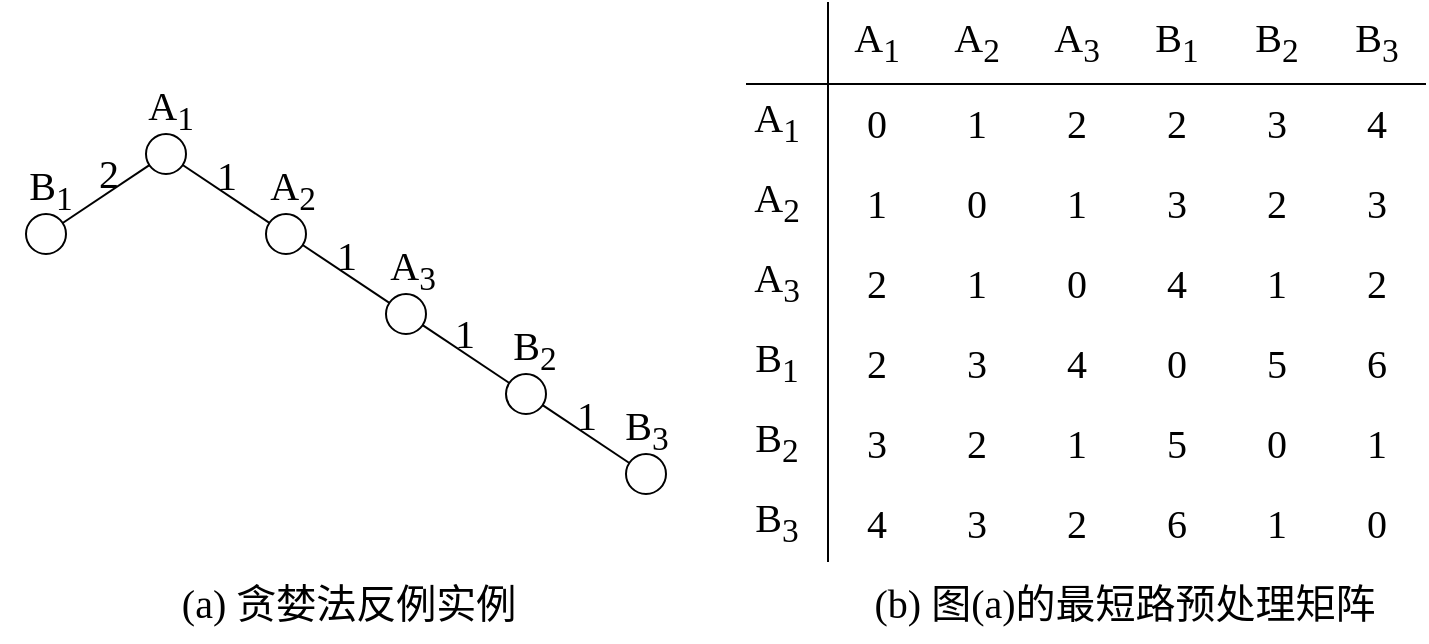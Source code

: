 <mxfile version="23.0.2" type="device">
  <diagram id="1e3qTzKw5sa4Een_o3Lu" name="第 1 页">
    <mxGraphModel dx="954" dy="674" grid="1" gridSize="10" guides="1" tooltips="1" connect="1" arrows="1" fold="1" page="1" pageScale="1" pageWidth="827" pageHeight="1169" math="0" shadow="0">
      <root>
        <mxCell id="0" />
        <mxCell id="1" parent="0" />
        <mxCell id="KvOYvGp31VuUE-TD4UOd-2" value="" style="group;strokeWidth=1;" parent="1" vertex="1" connectable="0">
          <mxGeometry x="67" y="40" width="713" height="320" as="geometry" />
        </mxCell>
        <mxCell id="2BUXaThUyLYa7moucHsJ-1" value="&lt;font style=&quot;font-size: 20px;&quot; face=&quot;Times New Roman&quot;&gt;A&lt;sub&gt;1&lt;/sub&gt;&lt;/font&gt;" style="text;html=1;align=center;verticalAlign=middle;resizable=0;points=[];autosize=1;strokeColor=none;fillColor=none;strokeWidth=1;" parent="KvOYvGp31VuUE-TD4UOd-2" vertex="1">
          <mxGeometry x="413" width="50" height="40" as="geometry" />
        </mxCell>
        <mxCell id="2BUXaThUyLYa7moucHsJ-2" value="&lt;font face=&quot;Times New Roman&quot;&gt;&lt;span style=&quot;font-size: 20px;&quot;&gt;A&lt;sub&gt;2&lt;/sub&gt;&lt;/span&gt;&lt;/font&gt;" style="text;html=1;align=center;verticalAlign=middle;resizable=0;points=[];autosize=1;strokeColor=none;fillColor=none;strokeWidth=1;" parent="KvOYvGp31VuUE-TD4UOd-2" vertex="1">
          <mxGeometry x="463" width="50" height="40" as="geometry" />
        </mxCell>
        <mxCell id="2BUXaThUyLYa7moucHsJ-3" value="&lt;font face=&quot;Times New Roman&quot;&gt;&lt;span style=&quot;font-size: 20px;&quot;&gt;B&lt;sub&gt;1&lt;/sub&gt;&lt;/span&gt;&lt;/font&gt;" style="text;html=1;align=center;verticalAlign=middle;resizable=0;points=[];autosize=1;strokeColor=none;fillColor=none;strokeWidth=1;" parent="KvOYvGp31VuUE-TD4UOd-2" vertex="1">
          <mxGeometry x="563" width="50" height="40" as="geometry" />
        </mxCell>
        <mxCell id="2BUXaThUyLYa7moucHsJ-4" value="&lt;font face=&quot;Times New Roman&quot;&gt;&lt;span style=&quot;font-size: 20px;&quot;&gt;A&lt;sub&gt;3&lt;/sub&gt;&lt;/span&gt;&lt;/font&gt;" style="text;html=1;align=center;verticalAlign=middle;resizable=0;points=[];autosize=1;strokeColor=none;fillColor=none;strokeWidth=1;" parent="KvOYvGp31VuUE-TD4UOd-2" vertex="1">
          <mxGeometry x="513" width="50" height="40" as="geometry" />
        </mxCell>
        <mxCell id="2BUXaThUyLYa7moucHsJ-5" value="&lt;font face=&quot;Times New Roman&quot;&gt;&lt;span style=&quot;font-size: 20px;&quot;&gt;B&lt;sub&gt;2&lt;/sub&gt;&lt;/span&gt;&lt;/font&gt;" style="text;html=1;align=center;verticalAlign=middle;resizable=0;points=[];autosize=1;strokeColor=none;fillColor=none;strokeWidth=1;" parent="KvOYvGp31VuUE-TD4UOd-2" vertex="1">
          <mxGeometry x="613" width="50" height="40" as="geometry" />
        </mxCell>
        <mxCell id="2BUXaThUyLYa7moucHsJ-6" value="&lt;font face=&quot;Times New Roman&quot;&gt;&lt;span style=&quot;font-size: 20px;&quot;&gt;B&lt;sub&gt;3&lt;/sub&gt;&lt;/span&gt;&lt;/font&gt;" style="text;html=1;align=center;verticalAlign=middle;resizable=0;points=[];autosize=1;strokeColor=none;fillColor=none;strokeWidth=1;" parent="KvOYvGp31VuUE-TD4UOd-2" vertex="1">
          <mxGeometry x="663" width="50" height="40" as="geometry" />
        </mxCell>
        <mxCell id="2BUXaThUyLYa7moucHsJ-7" value="&lt;font face=&quot;Times New Roman&quot;&gt;&lt;span style=&quot;font-size: 20px;&quot;&gt;0&lt;/span&gt;&lt;/font&gt;" style="text;html=1;align=center;verticalAlign=middle;resizable=0;points=[];autosize=1;strokeColor=none;fillColor=none;strokeWidth=1;" parent="KvOYvGp31VuUE-TD4UOd-2" vertex="1">
          <mxGeometry x="423" y="40" width="30" height="40" as="geometry" />
        </mxCell>
        <mxCell id="2BUXaThUyLYa7moucHsJ-8" value="&lt;font face=&quot;Times New Roman&quot;&gt;&lt;span style=&quot;font-size: 20px;&quot;&gt;1&lt;/span&gt;&lt;/font&gt;" style="text;html=1;align=center;verticalAlign=middle;resizable=0;points=[];autosize=1;strokeColor=none;fillColor=none;strokeWidth=1;" parent="KvOYvGp31VuUE-TD4UOd-2" vertex="1">
          <mxGeometry x="473" y="40" width="30" height="40" as="geometry" />
        </mxCell>
        <mxCell id="2BUXaThUyLYa7moucHsJ-9" value="&lt;font face=&quot;Times New Roman&quot;&gt;&lt;span style=&quot;font-size: 20px;&quot;&gt;2&lt;/span&gt;&lt;/font&gt;" style="text;html=1;align=center;verticalAlign=middle;resizable=0;points=[];autosize=1;strokeColor=none;fillColor=none;strokeWidth=1;" parent="KvOYvGp31VuUE-TD4UOd-2" vertex="1">
          <mxGeometry x="573" y="40" width="30" height="40" as="geometry" />
        </mxCell>
        <mxCell id="2BUXaThUyLYa7moucHsJ-10" value="&lt;font face=&quot;Times New Roman&quot;&gt;&lt;span style=&quot;font-size: 20px;&quot;&gt;2&lt;/span&gt;&lt;/font&gt;" style="text;html=1;align=center;verticalAlign=middle;resizable=0;points=[];autosize=1;strokeColor=none;fillColor=none;strokeWidth=1;" parent="KvOYvGp31VuUE-TD4UOd-2" vertex="1">
          <mxGeometry x="523" y="40" width="30" height="40" as="geometry" />
        </mxCell>
        <mxCell id="2BUXaThUyLYa7moucHsJ-11" value="&lt;font face=&quot;Times New Roman&quot;&gt;&lt;span style=&quot;font-size: 20px;&quot;&gt;3&lt;/span&gt;&lt;/font&gt;" style="text;html=1;align=center;verticalAlign=middle;resizable=0;points=[];autosize=1;strokeColor=none;fillColor=none;strokeWidth=1;" parent="KvOYvGp31VuUE-TD4UOd-2" vertex="1">
          <mxGeometry x="623" y="40" width="30" height="40" as="geometry" />
        </mxCell>
        <mxCell id="2BUXaThUyLYa7moucHsJ-12" value="&lt;font face=&quot;Times New Roman&quot;&gt;&lt;span style=&quot;font-size: 20px;&quot;&gt;4&lt;/span&gt;&lt;/font&gt;" style="text;html=1;align=center;verticalAlign=middle;resizable=0;points=[];autosize=1;strokeColor=none;fillColor=none;strokeWidth=1;" parent="KvOYvGp31VuUE-TD4UOd-2" vertex="1">
          <mxGeometry x="673" y="40" width="30" height="40" as="geometry" />
        </mxCell>
        <mxCell id="2BUXaThUyLYa7moucHsJ-13" value="&lt;font face=&quot;Times New Roman&quot;&gt;&lt;span style=&quot;font-size: 20px;&quot;&gt;1&lt;/span&gt;&lt;/font&gt;" style="text;html=1;align=center;verticalAlign=middle;resizable=0;points=[];autosize=1;strokeColor=none;fillColor=none;strokeWidth=1;" parent="KvOYvGp31VuUE-TD4UOd-2" vertex="1">
          <mxGeometry x="423" y="80" width="30" height="40" as="geometry" />
        </mxCell>
        <mxCell id="2BUXaThUyLYa7moucHsJ-14" value="&lt;font face=&quot;Times New Roman&quot;&gt;&lt;span style=&quot;font-size: 20px;&quot;&gt;0&lt;/span&gt;&lt;/font&gt;" style="text;html=1;align=center;verticalAlign=middle;resizable=0;points=[];autosize=1;strokeColor=none;fillColor=none;strokeWidth=1;" parent="KvOYvGp31VuUE-TD4UOd-2" vertex="1">
          <mxGeometry x="473" y="80" width="30" height="40" as="geometry" />
        </mxCell>
        <mxCell id="2BUXaThUyLYa7moucHsJ-15" value="&lt;font face=&quot;Times New Roman&quot;&gt;&lt;span style=&quot;font-size: 20px;&quot;&gt;3&lt;/span&gt;&lt;/font&gt;" style="text;html=1;align=center;verticalAlign=middle;resizable=0;points=[];autosize=1;strokeColor=none;fillColor=none;strokeWidth=1;" parent="KvOYvGp31VuUE-TD4UOd-2" vertex="1">
          <mxGeometry x="573" y="80" width="30" height="40" as="geometry" />
        </mxCell>
        <mxCell id="2BUXaThUyLYa7moucHsJ-16" value="&lt;font face=&quot;Times New Roman&quot;&gt;&lt;span style=&quot;font-size: 20px;&quot;&gt;1&lt;/span&gt;&lt;/font&gt;" style="text;html=1;align=center;verticalAlign=middle;resizable=0;points=[];autosize=1;strokeColor=none;fillColor=none;strokeWidth=1;" parent="KvOYvGp31VuUE-TD4UOd-2" vertex="1">
          <mxGeometry x="523" y="80" width="30" height="40" as="geometry" />
        </mxCell>
        <mxCell id="2BUXaThUyLYa7moucHsJ-17" value="&lt;font face=&quot;Times New Roman&quot;&gt;&lt;span style=&quot;font-size: 20px;&quot;&gt;2&lt;/span&gt;&lt;/font&gt;" style="text;html=1;align=center;verticalAlign=middle;resizable=0;points=[];autosize=1;strokeColor=none;fillColor=none;strokeWidth=1;" parent="KvOYvGp31VuUE-TD4UOd-2" vertex="1">
          <mxGeometry x="623" y="80" width="30" height="40" as="geometry" />
        </mxCell>
        <mxCell id="2BUXaThUyLYa7moucHsJ-18" value="&lt;font face=&quot;Times New Roman&quot;&gt;&lt;span style=&quot;font-size: 20px;&quot;&gt;3&lt;/span&gt;&lt;/font&gt;" style="text;html=1;align=center;verticalAlign=middle;resizable=0;points=[];autosize=1;strokeColor=none;fillColor=none;strokeWidth=1;" parent="KvOYvGp31VuUE-TD4UOd-2" vertex="1">
          <mxGeometry x="673" y="80" width="30" height="40" as="geometry" />
        </mxCell>
        <mxCell id="2BUXaThUyLYa7moucHsJ-19" value="&lt;font face=&quot;Times New Roman&quot;&gt;&lt;span style=&quot;font-size: 20px;&quot;&gt;2&lt;/span&gt;&lt;/font&gt;" style="text;html=1;align=center;verticalAlign=middle;resizable=0;points=[];autosize=1;strokeColor=none;fillColor=none;strokeWidth=1;" parent="KvOYvGp31VuUE-TD4UOd-2" vertex="1">
          <mxGeometry x="423" y="120" width="30" height="40" as="geometry" />
        </mxCell>
        <mxCell id="2BUXaThUyLYa7moucHsJ-20" value="&lt;font face=&quot;Times New Roman&quot;&gt;&lt;span style=&quot;font-size: 20px;&quot;&gt;1&lt;/span&gt;&lt;/font&gt;" style="text;html=1;align=center;verticalAlign=middle;resizable=0;points=[];autosize=1;strokeColor=none;fillColor=none;strokeWidth=1;" parent="KvOYvGp31VuUE-TD4UOd-2" vertex="1">
          <mxGeometry x="473" y="120" width="30" height="40" as="geometry" />
        </mxCell>
        <mxCell id="2BUXaThUyLYa7moucHsJ-21" value="&lt;font face=&quot;Times New Roman&quot;&gt;&lt;span style=&quot;font-size: 20px;&quot;&gt;4&lt;/span&gt;&lt;/font&gt;" style="text;html=1;align=center;verticalAlign=middle;resizable=0;points=[];autosize=1;strokeColor=none;fillColor=none;strokeWidth=1;" parent="KvOYvGp31VuUE-TD4UOd-2" vertex="1">
          <mxGeometry x="573" y="120" width="30" height="40" as="geometry" />
        </mxCell>
        <mxCell id="2BUXaThUyLYa7moucHsJ-22" value="&lt;font face=&quot;Times New Roman&quot;&gt;&lt;span style=&quot;font-size: 20px;&quot;&gt;0&lt;/span&gt;&lt;/font&gt;" style="text;html=1;align=center;verticalAlign=middle;resizable=0;points=[];autosize=1;strokeColor=none;fillColor=none;strokeWidth=1;" parent="KvOYvGp31VuUE-TD4UOd-2" vertex="1">
          <mxGeometry x="523" y="120" width="30" height="40" as="geometry" />
        </mxCell>
        <mxCell id="2BUXaThUyLYa7moucHsJ-23" value="&lt;font face=&quot;Times New Roman&quot;&gt;&lt;span style=&quot;font-size: 20px;&quot;&gt;1&lt;/span&gt;&lt;/font&gt;" style="text;html=1;align=center;verticalAlign=middle;resizable=0;points=[];autosize=1;strokeColor=none;fillColor=none;strokeWidth=1;" parent="KvOYvGp31VuUE-TD4UOd-2" vertex="1">
          <mxGeometry x="623" y="120" width="30" height="40" as="geometry" />
        </mxCell>
        <mxCell id="2BUXaThUyLYa7moucHsJ-24" value="&lt;font face=&quot;Times New Roman&quot;&gt;&lt;span style=&quot;font-size: 20px;&quot;&gt;2&lt;/span&gt;&lt;/font&gt;" style="text;html=1;align=center;verticalAlign=middle;resizable=0;points=[];autosize=1;strokeColor=none;fillColor=none;strokeWidth=1;" parent="KvOYvGp31VuUE-TD4UOd-2" vertex="1">
          <mxGeometry x="673" y="120" width="30" height="40" as="geometry" />
        </mxCell>
        <mxCell id="2BUXaThUyLYa7moucHsJ-25" value="&lt;font face=&quot;Times New Roman&quot;&gt;&lt;span style=&quot;font-size: 20px;&quot;&gt;2&lt;/span&gt;&lt;/font&gt;" style="text;html=1;align=center;verticalAlign=middle;resizable=0;points=[];autosize=1;strokeColor=none;fillColor=none;strokeWidth=1;" parent="KvOYvGp31VuUE-TD4UOd-2" vertex="1">
          <mxGeometry x="423" y="160" width="30" height="40" as="geometry" />
        </mxCell>
        <mxCell id="2BUXaThUyLYa7moucHsJ-26" value="&lt;font face=&quot;Times New Roman&quot;&gt;&lt;span style=&quot;font-size: 20px;&quot;&gt;3&lt;/span&gt;&lt;/font&gt;" style="text;html=1;align=center;verticalAlign=middle;resizable=0;points=[];autosize=1;strokeColor=none;fillColor=none;strokeWidth=1;" parent="KvOYvGp31VuUE-TD4UOd-2" vertex="1">
          <mxGeometry x="473" y="160" width="30" height="40" as="geometry" />
        </mxCell>
        <mxCell id="2BUXaThUyLYa7moucHsJ-27" value="&lt;font face=&quot;Times New Roman&quot;&gt;&lt;span style=&quot;font-size: 20px;&quot;&gt;0&lt;/span&gt;&lt;/font&gt;" style="text;html=1;align=center;verticalAlign=middle;resizable=0;points=[];autosize=1;strokeColor=none;fillColor=none;strokeWidth=1;" parent="KvOYvGp31VuUE-TD4UOd-2" vertex="1">
          <mxGeometry x="573" y="160" width="30" height="40" as="geometry" />
        </mxCell>
        <mxCell id="2BUXaThUyLYa7moucHsJ-28" value="&lt;font face=&quot;Times New Roman&quot;&gt;&lt;span style=&quot;font-size: 20px;&quot;&gt;4&lt;/span&gt;&lt;/font&gt;" style="text;html=1;align=center;verticalAlign=middle;resizable=0;points=[];autosize=1;strokeColor=none;fillColor=none;strokeWidth=1;" parent="KvOYvGp31VuUE-TD4UOd-2" vertex="1">
          <mxGeometry x="523" y="160" width="30" height="40" as="geometry" />
        </mxCell>
        <mxCell id="2BUXaThUyLYa7moucHsJ-29" value="&lt;font face=&quot;Times New Roman&quot;&gt;&lt;span style=&quot;font-size: 20px;&quot;&gt;5&lt;/span&gt;&lt;/font&gt;" style="text;html=1;align=center;verticalAlign=middle;resizable=0;points=[];autosize=1;strokeColor=none;fillColor=none;strokeWidth=1;" parent="KvOYvGp31VuUE-TD4UOd-2" vertex="1">
          <mxGeometry x="623" y="160" width="30" height="40" as="geometry" />
        </mxCell>
        <mxCell id="2BUXaThUyLYa7moucHsJ-30" value="&lt;font face=&quot;Times New Roman&quot;&gt;&lt;span style=&quot;font-size: 20px;&quot;&gt;6&lt;/span&gt;&lt;/font&gt;" style="text;html=1;align=center;verticalAlign=middle;resizable=0;points=[];autosize=1;strokeColor=none;fillColor=none;strokeWidth=1;" parent="KvOYvGp31VuUE-TD4UOd-2" vertex="1">
          <mxGeometry x="673" y="160" width="30" height="40" as="geometry" />
        </mxCell>
        <mxCell id="2BUXaThUyLYa7moucHsJ-31" value="&lt;font face=&quot;Times New Roman&quot;&gt;&lt;span style=&quot;font-size: 20px;&quot;&gt;3&lt;/span&gt;&lt;/font&gt;" style="text;html=1;align=center;verticalAlign=middle;resizable=0;points=[];autosize=1;strokeColor=none;fillColor=none;strokeWidth=1;" parent="KvOYvGp31VuUE-TD4UOd-2" vertex="1">
          <mxGeometry x="423" y="200" width="30" height="40" as="geometry" />
        </mxCell>
        <mxCell id="2BUXaThUyLYa7moucHsJ-32" value="&lt;font face=&quot;Times New Roman&quot;&gt;&lt;span style=&quot;font-size: 20px;&quot;&gt;2&lt;/span&gt;&lt;/font&gt;" style="text;html=1;align=center;verticalAlign=middle;resizable=0;points=[];autosize=1;strokeColor=none;fillColor=none;strokeWidth=1;" parent="KvOYvGp31VuUE-TD4UOd-2" vertex="1">
          <mxGeometry x="473" y="200" width="30" height="40" as="geometry" />
        </mxCell>
        <mxCell id="2BUXaThUyLYa7moucHsJ-33" value="&lt;font face=&quot;Times New Roman&quot;&gt;&lt;span style=&quot;font-size: 20px;&quot;&gt;5&lt;/span&gt;&lt;/font&gt;" style="text;html=1;align=center;verticalAlign=middle;resizable=0;points=[];autosize=1;strokeColor=none;fillColor=none;strokeWidth=1;" parent="KvOYvGp31VuUE-TD4UOd-2" vertex="1">
          <mxGeometry x="573" y="200" width="30" height="40" as="geometry" />
        </mxCell>
        <mxCell id="2BUXaThUyLYa7moucHsJ-34" value="&lt;font face=&quot;Times New Roman&quot;&gt;&lt;span style=&quot;font-size: 20px;&quot;&gt;1&lt;/span&gt;&lt;/font&gt;" style="text;html=1;align=center;verticalAlign=middle;resizable=0;points=[];autosize=1;strokeColor=none;fillColor=none;strokeWidth=1;" parent="KvOYvGp31VuUE-TD4UOd-2" vertex="1">
          <mxGeometry x="523" y="200" width="30" height="40" as="geometry" />
        </mxCell>
        <mxCell id="2BUXaThUyLYa7moucHsJ-35" value="&lt;font face=&quot;Times New Roman&quot;&gt;&lt;span style=&quot;font-size: 20px;&quot;&gt;0&lt;/span&gt;&lt;/font&gt;" style="text;html=1;align=center;verticalAlign=middle;resizable=0;points=[];autosize=1;strokeColor=none;fillColor=none;strokeWidth=1;" parent="KvOYvGp31VuUE-TD4UOd-2" vertex="1">
          <mxGeometry x="623" y="200" width="30" height="40" as="geometry" />
        </mxCell>
        <mxCell id="2BUXaThUyLYa7moucHsJ-36" value="&lt;font face=&quot;Times New Roman&quot;&gt;&lt;span style=&quot;font-size: 20px;&quot;&gt;1&lt;/span&gt;&lt;/font&gt;" style="text;html=1;align=center;verticalAlign=middle;resizable=0;points=[];autosize=1;strokeColor=none;fillColor=none;strokeWidth=1;" parent="KvOYvGp31VuUE-TD4UOd-2" vertex="1">
          <mxGeometry x="673" y="200" width="30" height="40" as="geometry" />
        </mxCell>
        <mxCell id="2BUXaThUyLYa7moucHsJ-37" value="&lt;font face=&quot;Times New Roman&quot;&gt;&lt;span style=&quot;font-size: 20px;&quot;&gt;4&lt;/span&gt;&lt;/font&gt;" style="text;html=1;align=center;verticalAlign=middle;resizable=0;points=[];autosize=1;strokeColor=none;fillColor=none;strokeWidth=1;" parent="KvOYvGp31VuUE-TD4UOd-2" vertex="1">
          <mxGeometry x="423" y="240" width="30" height="40" as="geometry" />
        </mxCell>
        <mxCell id="2BUXaThUyLYa7moucHsJ-38" value="&lt;font face=&quot;Times New Roman&quot;&gt;&lt;span style=&quot;font-size: 20px;&quot;&gt;3&lt;/span&gt;&lt;/font&gt;" style="text;html=1;align=center;verticalAlign=middle;resizable=0;points=[];autosize=1;strokeColor=none;fillColor=none;strokeWidth=1;" parent="KvOYvGp31VuUE-TD4UOd-2" vertex="1">
          <mxGeometry x="473" y="240" width="30" height="40" as="geometry" />
        </mxCell>
        <mxCell id="2BUXaThUyLYa7moucHsJ-39" value="&lt;font face=&quot;Times New Roman&quot;&gt;&lt;span style=&quot;font-size: 20px;&quot;&gt;6&lt;/span&gt;&lt;/font&gt;" style="text;html=1;align=center;verticalAlign=middle;resizable=0;points=[];autosize=1;strokeColor=none;fillColor=none;strokeWidth=1;" parent="KvOYvGp31VuUE-TD4UOd-2" vertex="1">
          <mxGeometry x="573" y="240" width="30" height="40" as="geometry" />
        </mxCell>
        <mxCell id="2BUXaThUyLYa7moucHsJ-40" value="&lt;font face=&quot;Times New Roman&quot;&gt;&lt;span style=&quot;font-size: 20px;&quot;&gt;2&lt;/span&gt;&lt;/font&gt;" style="text;html=1;align=center;verticalAlign=middle;resizable=0;points=[];autosize=1;strokeColor=none;fillColor=none;strokeWidth=1;" parent="KvOYvGp31VuUE-TD4UOd-2" vertex="1">
          <mxGeometry x="523" y="240" width="30" height="40" as="geometry" />
        </mxCell>
        <mxCell id="2BUXaThUyLYa7moucHsJ-41" value="&lt;font face=&quot;Times New Roman&quot;&gt;&lt;span style=&quot;font-size: 20px;&quot;&gt;1&lt;/span&gt;&lt;/font&gt;" style="text;html=1;align=center;verticalAlign=middle;resizable=0;points=[];autosize=1;strokeColor=none;fillColor=none;strokeWidth=1;" parent="KvOYvGp31VuUE-TD4UOd-2" vertex="1">
          <mxGeometry x="623" y="240" width="30" height="40" as="geometry" />
        </mxCell>
        <mxCell id="2BUXaThUyLYa7moucHsJ-42" value="&lt;font face=&quot;Times New Roman&quot;&gt;&lt;span style=&quot;font-size: 20px;&quot;&gt;0&lt;/span&gt;&lt;/font&gt;" style="text;html=1;align=center;verticalAlign=middle;resizable=0;points=[];autosize=1;strokeColor=none;fillColor=none;strokeWidth=1;" parent="KvOYvGp31VuUE-TD4UOd-2" vertex="1">
          <mxGeometry x="673" y="240" width="30" height="40" as="geometry" />
        </mxCell>
        <mxCell id="2BUXaThUyLYa7moucHsJ-43" value="&lt;font style=&quot;font-size: 20px;&quot; face=&quot;Times New Roman&quot;&gt;A&lt;sub&gt;1&lt;/sub&gt;&lt;/font&gt;" style="text;html=1;align=center;verticalAlign=middle;resizable=0;points=[];autosize=1;strokeColor=none;fillColor=none;strokeWidth=1;" parent="KvOYvGp31VuUE-TD4UOd-2" vertex="1">
          <mxGeometry x="363" y="40" width="50" height="40" as="geometry" />
        </mxCell>
        <mxCell id="2BUXaThUyLYa7moucHsJ-44" value="&lt;font face=&quot;Times New Roman&quot;&gt;&lt;span style=&quot;font-size: 20px;&quot;&gt;A&lt;sub&gt;2&lt;/sub&gt;&lt;/span&gt;&lt;/font&gt;" style="text;html=1;align=center;verticalAlign=middle;resizable=0;points=[];autosize=1;strokeColor=none;fillColor=none;strokeWidth=1;" parent="KvOYvGp31VuUE-TD4UOd-2" vertex="1">
          <mxGeometry x="363" y="80" width="50" height="40" as="geometry" />
        </mxCell>
        <mxCell id="2BUXaThUyLYa7moucHsJ-45" value="&lt;font face=&quot;Times New Roman&quot;&gt;&lt;span style=&quot;font-size: 20px;&quot;&gt;A&lt;sub&gt;3&lt;/sub&gt;&lt;/span&gt;&lt;/font&gt;" style="text;html=1;align=center;verticalAlign=middle;resizable=0;points=[];autosize=1;strokeColor=none;fillColor=none;strokeWidth=1;" parent="KvOYvGp31VuUE-TD4UOd-2" vertex="1">
          <mxGeometry x="363" y="120" width="50" height="40" as="geometry" />
        </mxCell>
        <mxCell id="2BUXaThUyLYa7moucHsJ-46" value="&lt;font face=&quot;Times New Roman&quot;&gt;&lt;span style=&quot;font-size: 20px;&quot;&gt;B&lt;sub&gt;1&lt;/sub&gt;&lt;/span&gt;&lt;/font&gt;" style="text;html=1;align=center;verticalAlign=middle;resizable=0;points=[];autosize=1;strokeColor=none;fillColor=none;strokeWidth=1;" parent="KvOYvGp31VuUE-TD4UOd-2" vertex="1">
          <mxGeometry x="363" y="160" width="50" height="40" as="geometry" />
        </mxCell>
        <mxCell id="2BUXaThUyLYa7moucHsJ-47" value="&lt;font face=&quot;Times New Roman&quot;&gt;&lt;span style=&quot;font-size: 20px;&quot;&gt;B&lt;sub&gt;2&lt;/sub&gt;&lt;/span&gt;&lt;/font&gt;" style="text;html=1;align=center;verticalAlign=middle;resizable=0;points=[];autosize=1;strokeColor=none;fillColor=none;strokeWidth=1;" parent="KvOYvGp31VuUE-TD4UOd-2" vertex="1">
          <mxGeometry x="363" y="200" width="50" height="40" as="geometry" />
        </mxCell>
        <mxCell id="2BUXaThUyLYa7moucHsJ-48" value="&lt;font face=&quot;Times New Roman&quot;&gt;&lt;span style=&quot;font-size: 20px;&quot;&gt;B&lt;sub&gt;3&lt;/sub&gt;&lt;/span&gt;&lt;/font&gt;" style="text;html=1;align=center;verticalAlign=middle;resizable=0;points=[];autosize=1;strokeColor=none;fillColor=none;strokeWidth=1;" parent="KvOYvGp31VuUE-TD4UOd-2" vertex="1">
          <mxGeometry x="363" y="240" width="50" height="40" as="geometry" />
        </mxCell>
        <mxCell id="2BUXaThUyLYa7moucHsJ-49" value="" style="line;strokeWidth=1;direction=south;html=1;" parent="KvOYvGp31VuUE-TD4UOd-2" vertex="1">
          <mxGeometry x="409" width="10" height="280" as="geometry" />
        </mxCell>
        <mxCell id="2BUXaThUyLYa7moucHsJ-50" value="" style="line;strokeWidth=1;html=1;" parent="KvOYvGp31VuUE-TD4UOd-2" vertex="1">
          <mxGeometry x="373" y="36" width="340" height="10" as="geometry" />
        </mxCell>
        <mxCell id="2BUXaThUyLYa7moucHsJ-51" value="&lt;span style=&quot;font-size: 20px;&quot;&gt;&lt;font face=&quot;Times New Roman&quot;&gt;(a) &lt;/font&gt;&lt;font data-font-src=&quot;https://fonts.googleapis.com/css?family=SimSun&quot; face=&quot;SimSun&quot;&gt;贪婪法反例实例&lt;/font&gt;&lt;/span&gt;" style="text;html=1;align=center;verticalAlign=middle;resizable=0;points=[];autosize=1;strokeColor=none;fillColor=none;strokeWidth=1;" parent="KvOYvGp31VuUE-TD4UOd-2" vertex="1">
          <mxGeometry x="79" y="280" width="190" height="40" as="geometry" />
        </mxCell>
        <mxCell id="2BUXaThUyLYa7moucHsJ-52" value="&lt;span style=&quot;font-size: 20px;&quot;&gt;&lt;font face=&quot;Times New Roman&quot;&gt;(b) &lt;/font&gt;&lt;font data-font-src=&quot;https://fonts.googleapis.com/css?family=SimSun&quot; face=&quot;SimSun&quot;&gt;图&lt;/font&gt;&lt;font face=&quot;Times New Roman&quot;&gt;(a)&lt;/font&gt;&lt;font data-font-src=&quot;https://fonts.googleapis.com/css?family=SimSun&quot; face=&quot;SimSun&quot;&gt;的最短路预处理矩阵&lt;/font&gt;&lt;/span&gt;" style="text;html=1;align=center;verticalAlign=middle;resizable=0;points=[];autosize=1;strokeColor=none;fillColor=none;strokeWidth=1;" parent="KvOYvGp31VuUE-TD4UOd-2" vertex="1">
          <mxGeometry x="427" y="280" width="270" height="40" as="geometry" />
        </mxCell>
        <mxCell id="KvOYvGp31VuUE-TD4UOd-1" value="" style="group;strokeWidth=1;" parent="KvOYvGp31VuUE-TD4UOd-2" vertex="1" connectable="0">
          <mxGeometry y="34" width="348" height="212" as="geometry" />
        </mxCell>
        <mxCell id="Rax3kxEUYJWD1s0g4nNq-1" value="" style="ellipse;whiteSpace=wrap;html=1;aspect=fixed;strokeWidth=1;" parent="KvOYvGp31VuUE-TD4UOd-1" vertex="1">
          <mxGeometry x="73" y="32" width="20" height="20" as="geometry" />
        </mxCell>
        <mxCell id="Rax3kxEUYJWD1s0g4nNq-6" value="" style="ellipse;whiteSpace=wrap;html=1;aspect=fixed;strokeWidth=1;" parent="KvOYvGp31VuUE-TD4UOd-1" vertex="1">
          <mxGeometry x="13" y="72" width="20" height="20" as="geometry" />
        </mxCell>
        <mxCell id="Rax3kxEUYJWD1s0g4nNq-7" value="" style="ellipse;whiteSpace=wrap;html=1;aspect=fixed;strokeWidth=1;" parent="KvOYvGp31VuUE-TD4UOd-1" vertex="1">
          <mxGeometry x="133" y="72" width="20" height="20" as="geometry" />
        </mxCell>
        <mxCell id="Rax3kxEUYJWD1s0g4nNq-8" value="" style="ellipse;whiteSpace=wrap;html=1;aspect=fixed;strokeWidth=1;" parent="KvOYvGp31VuUE-TD4UOd-1" vertex="1">
          <mxGeometry x="193" y="112" width="20" height="20" as="geometry" />
        </mxCell>
        <mxCell id="Rax3kxEUYJWD1s0g4nNq-9" value="" style="ellipse;whiteSpace=wrap;html=1;aspect=fixed;strokeWidth=1;" parent="KvOYvGp31VuUE-TD4UOd-1" vertex="1">
          <mxGeometry x="253" y="152" width="20" height="20" as="geometry" />
        </mxCell>
        <mxCell id="Rax3kxEUYJWD1s0g4nNq-10" value="" style="ellipse;whiteSpace=wrap;html=1;aspect=fixed;strokeWidth=1;" parent="KvOYvGp31VuUE-TD4UOd-1" vertex="1">
          <mxGeometry x="313" y="192" width="20" height="20" as="geometry" />
        </mxCell>
        <mxCell id="Rax3kxEUYJWD1s0g4nNq-11" value="" style="endArrow=none;html=1;rounded=0;strokeWidth=1;" parent="KvOYvGp31VuUE-TD4UOd-1" source="Rax3kxEUYJWD1s0g4nNq-6" target="Rax3kxEUYJWD1s0g4nNq-1" edge="1">
          <mxGeometry width="50" height="50" relative="1" as="geometry">
            <mxPoint x="73" y="212" as="sourcePoint" />
            <mxPoint x="123" y="162" as="targetPoint" />
          </mxGeometry>
        </mxCell>
        <mxCell id="Rax3kxEUYJWD1s0g4nNq-12" value="" style="endArrow=none;html=1;rounded=0;strokeWidth=1;" parent="KvOYvGp31VuUE-TD4UOd-1" source="Rax3kxEUYJWD1s0g4nNq-1" target="Rax3kxEUYJWD1s0g4nNq-7" edge="1">
          <mxGeometry width="50" height="50" relative="1" as="geometry">
            <mxPoint x="73" y="212" as="sourcePoint" />
            <mxPoint x="123" y="162" as="targetPoint" />
          </mxGeometry>
        </mxCell>
        <mxCell id="Rax3kxEUYJWD1s0g4nNq-13" value="" style="endArrow=none;html=1;rounded=0;strokeWidth=1;" parent="KvOYvGp31VuUE-TD4UOd-1" source="Rax3kxEUYJWD1s0g4nNq-7" target="Rax3kxEUYJWD1s0g4nNq-8" edge="1">
          <mxGeometry width="50" height="50" relative="1" as="geometry">
            <mxPoint x="73" y="212" as="sourcePoint" />
            <mxPoint x="123" y="162" as="targetPoint" />
          </mxGeometry>
        </mxCell>
        <mxCell id="Rax3kxEUYJWD1s0g4nNq-14" value="" style="endArrow=none;html=1;rounded=0;strokeWidth=1;" parent="KvOYvGp31VuUE-TD4UOd-1" source="Rax3kxEUYJWD1s0g4nNq-9" target="Rax3kxEUYJWD1s0g4nNq-8" edge="1">
          <mxGeometry width="50" height="50" relative="1" as="geometry">
            <mxPoint x="73" y="212" as="sourcePoint" />
            <mxPoint x="123" y="162" as="targetPoint" />
          </mxGeometry>
        </mxCell>
        <mxCell id="Rax3kxEUYJWD1s0g4nNq-15" value="" style="endArrow=none;html=1;rounded=0;strokeWidth=1;" parent="KvOYvGp31VuUE-TD4UOd-1" source="Rax3kxEUYJWD1s0g4nNq-10" target="Rax3kxEUYJWD1s0g4nNq-9" edge="1">
          <mxGeometry width="50" height="50" relative="1" as="geometry">
            <mxPoint x="73" y="212" as="sourcePoint" />
            <mxPoint x="123" y="162" as="targetPoint" />
          </mxGeometry>
        </mxCell>
        <mxCell id="Rax3kxEUYJWD1s0g4nNq-16" value="&lt;font style=&quot;font-size: 20px;&quot; face=&quot;Times New Roman&quot;&gt;A&lt;sub&gt;1&lt;/sub&gt;&lt;/font&gt;" style="text;html=1;align=center;verticalAlign=middle;resizable=0;points=[];autosize=1;strokeColor=none;fillColor=none;strokeWidth=1;" parent="KvOYvGp31VuUE-TD4UOd-1" vertex="1">
          <mxGeometry x="60" width="50" height="40" as="geometry" />
        </mxCell>
        <mxCell id="Rax3kxEUYJWD1s0g4nNq-17" value="&lt;font style=&quot;font-size: 20px;&quot; face=&quot;Times New Roman&quot;&gt;A&lt;sub&gt;2&lt;/sub&gt;&lt;/font&gt;" style="text;html=1;align=center;verticalAlign=middle;resizable=0;points=[];autosize=1;strokeColor=none;fillColor=none;strokeWidth=1;" parent="KvOYvGp31VuUE-TD4UOd-1" vertex="1">
          <mxGeometry x="121" y="40" width="50" height="40" as="geometry" />
        </mxCell>
        <mxCell id="Rax3kxEUYJWD1s0g4nNq-18" value="&lt;font style=&quot;font-size: 20px;&quot; face=&quot;Times New Roman&quot;&gt;A&lt;sub&gt;3&lt;/sub&gt;&lt;/font&gt;" style="text;html=1;align=center;verticalAlign=middle;resizable=0;points=[];autosize=1;strokeColor=none;fillColor=none;strokeWidth=1;" parent="KvOYvGp31VuUE-TD4UOd-1" vertex="1">
          <mxGeometry x="181" y="80" width="50" height="40" as="geometry" />
        </mxCell>
        <mxCell id="Rax3kxEUYJWD1s0g4nNq-19" value="&lt;font face=&quot;Times New Roman&quot;&gt;&lt;span style=&quot;font-size: 20px;&quot;&gt;B&lt;sub&gt;2&lt;/sub&gt;&lt;/span&gt;&lt;/font&gt;" style="text;html=1;align=center;verticalAlign=middle;resizable=0;points=[];autosize=1;strokeColor=none;fillColor=none;strokeWidth=1;" parent="KvOYvGp31VuUE-TD4UOd-1" vertex="1">
          <mxGeometry x="242" y="120" width="50" height="40" as="geometry" />
        </mxCell>
        <mxCell id="Rax3kxEUYJWD1s0g4nNq-20" value="&lt;font face=&quot;Times New Roman&quot;&gt;&lt;span style=&quot;font-size: 20px;&quot;&gt;B&lt;sub&gt;3&lt;/sub&gt;&lt;/span&gt;&lt;/font&gt;" style="text;html=1;align=center;verticalAlign=middle;resizable=0;points=[];autosize=1;strokeColor=none;fillColor=none;strokeWidth=1;" parent="KvOYvGp31VuUE-TD4UOd-1" vertex="1">
          <mxGeometry x="298" y="160" width="50" height="40" as="geometry" />
        </mxCell>
        <mxCell id="Rax3kxEUYJWD1s0g4nNq-21" value="&lt;font face=&quot;Times New Roman&quot;&gt;&lt;span style=&quot;font-size: 20px;&quot;&gt;B&lt;sub&gt;1&lt;/sub&gt;&lt;/span&gt;&lt;/font&gt;" style="text;html=1;align=center;verticalAlign=middle;resizable=0;points=[];autosize=1;strokeColor=none;fillColor=none;strokeWidth=1;" parent="KvOYvGp31VuUE-TD4UOd-1" vertex="1">
          <mxGeometry y="40" width="50" height="40" as="geometry" />
        </mxCell>
        <mxCell id="Rax3kxEUYJWD1s0g4nNq-22" value="&lt;font face=&quot;Times New Roman&quot;&gt;&lt;span style=&quot;font-size: 20px;&quot;&gt;1&lt;/span&gt;&lt;/font&gt;" style="text;html=1;align=center;verticalAlign=middle;resizable=0;points=[];autosize=1;strokeColor=none;fillColor=none;strokeWidth=1;" parent="KvOYvGp31VuUE-TD4UOd-1" vertex="1">
          <mxGeometry x="98" y="32" width="30" height="40" as="geometry" />
        </mxCell>
        <mxCell id="Rax3kxEUYJWD1s0g4nNq-23" value="&lt;font face=&quot;Times New Roman&quot;&gt;&lt;span style=&quot;font-size: 20px;&quot;&gt;1&lt;/span&gt;&lt;/font&gt;" style="text;html=1;align=center;verticalAlign=middle;resizable=0;points=[];autosize=1;strokeColor=none;fillColor=none;strokeWidth=1;" parent="KvOYvGp31VuUE-TD4UOd-1" vertex="1">
          <mxGeometry x="158" y="72" width="30" height="40" as="geometry" />
        </mxCell>
        <mxCell id="Rax3kxEUYJWD1s0g4nNq-24" value="&lt;font face=&quot;Times New Roman&quot;&gt;&lt;span style=&quot;font-size: 20px;&quot;&gt;1&lt;/span&gt;&lt;/font&gt;" style="text;html=1;align=center;verticalAlign=middle;resizable=0;points=[];autosize=1;strokeColor=none;fillColor=none;strokeWidth=1;" parent="KvOYvGp31VuUE-TD4UOd-1" vertex="1">
          <mxGeometry x="217" y="111" width="30" height="40" as="geometry" />
        </mxCell>
        <mxCell id="Rax3kxEUYJWD1s0g4nNq-25" value="&lt;font face=&quot;Times New Roman&quot;&gt;&lt;span style=&quot;font-size: 20px;&quot;&gt;1&lt;/span&gt;&lt;/font&gt;" style="text;html=1;align=center;verticalAlign=middle;resizable=0;points=[];autosize=1;strokeColor=none;fillColor=none;strokeWidth=1;" parent="KvOYvGp31VuUE-TD4UOd-1" vertex="1">
          <mxGeometry x="278" y="152" width="30" height="40" as="geometry" />
        </mxCell>
        <mxCell id="Rax3kxEUYJWD1s0g4nNq-26" value="&lt;font face=&quot;Times New Roman&quot;&gt;&lt;span style=&quot;font-size: 20px;&quot;&gt;2&lt;/span&gt;&lt;/font&gt;" style="text;html=1;align=center;verticalAlign=middle;resizable=0;points=[];autosize=1;strokeColor=none;fillColor=none;strokeWidth=1;" parent="KvOYvGp31VuUE-TD4UOd-1" vertex="1">
          <mxGeometry x="39" y="31" width="30" height="40" as="geometry" />
        </mxCell>
      </root>
    </mxGraphModel>
  </diagram>
</mxfile>
